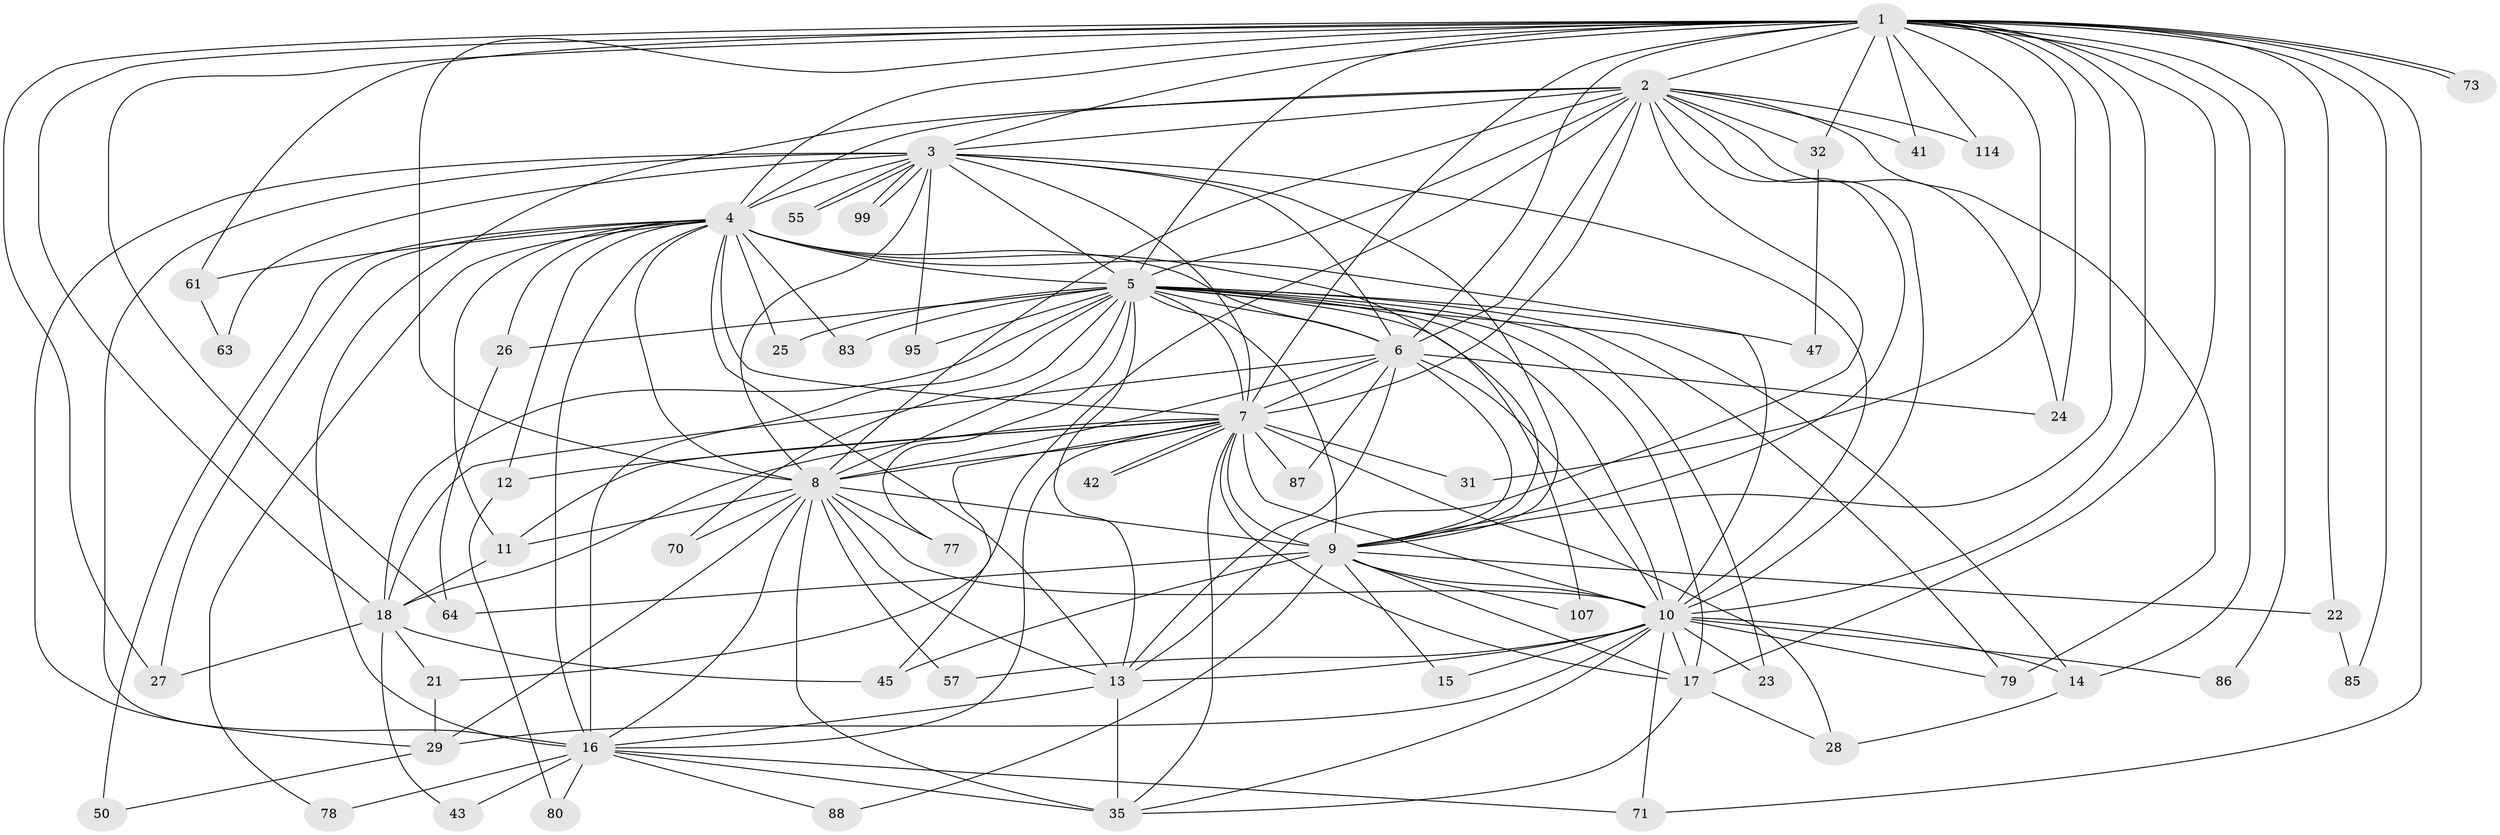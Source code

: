 // original degree distribution, {28: 0.008771929824561403, 18: 0.03508771929824561, 22: 0.017543859649122806, 32: 0.008771929824561403, 14: 0.008771929824561403, 27: 0.008771929824561403, 4: 0.08771929824561403, 3: 0.23684210526315788, 7: 0.017543859649122806, 2: 0.5263157894736842, 9: 0.017543859649122806, 5: 0.017543859649122806, 6: 0.008771929824561403}
// Generated by graph-tools (version 1.1) at 2025/14/03/09/25 04:14:05]
// undirected, 57 vertices, 169 edges
graph export_dot {
graph [start="1"]
  node [color=gray90,style=filled];
  1;
  2 [super="+30"];
  3;
  4 [super="+49"];
  5;
  6 [super="+112+34+56+93"];
  7 [super="+75+39+51+84+38+101"];
  8 [super="+54"];
  9 [super="+48"];
  10 [super="+66+40+62"];
  11;
  12;
  13 [super="+36+20"];
  14 [super="+82+72"];
  15;
  16 [super="+46+53+68"];
  17 [super="+103+44+90+69"];
  18 [super="+19+106"];
  21 [super="+59"];
  22;
  23;
  24;
  25;
  26;
  27;
  28;
  29 [super="+33"];
  31;
  32;
  35 [super="+37+67"];
  41;
  42;
  43;
  45 [super="+76"];
  47;
  50;
  55;
  57;
  61;
  63;
  64 [super="+102"];
  70;
  71;
  73;
  77;
  78;
  79 [super="+81"];
  80;
  83;
  85;
  86;
  87 [super="+92"];
  88;
  95;
  99;
  107;
  114;
  1 -- 2;
  1 -- 3;
  1 -- 4 [weight=2];
  1 -- 5;
  1 -- 6;
  1 -- 7;
  1 -- 8 [weight=2];
  1 -- 9;
  1 -- 10;
  1 -- 22;
  1 -- 24;
  1 -- 27;
  1 -- 31;
  1 -- 32;
  1 -- 41;
  1 -- 61;
  1 -- 64;
  1 -- 71;
  1 -- 73;
  1 -- 73;
  1 -- 85;
  1 -- 86;
  1 -- 114;
  1 -- 17;
  1 -- 14;
  1 -- 18;
  2 -- 3;
  2 -- 4;
  2 -- 5 [weight=2];
  2 -- 6;
  2 -- 7;
  2 -- 8;
  2 -- 9;
  2 -- 10;
  2 -- 16;
  2 -- 24;
  2 -- 32;
  2 -- 41;
  2 -- 45;
  2 -- 114;
  2 -- 13;
  2 -- 79;
  3 -- 4;
  3 -- 5;
  3 -- 6 [weight=2];
  3 -- 7;
  3 -- 8;
  3 -- 9;
  3 -- 10;
  3 -- 29;
  3 -- 55;
  3 -- 55;
  3 -- 63;
  3 -- 95;
  3 -- 99;
  3 -- 99;
  3 -- 16;
  4 -- 5 [weight=2];
  4 -- 6;
  4 -- 7 [weight=3];
  4 -- 8;
  4 -- 9;
  4 -- 10;
  4 -- 11;
  4 -- 12;
  4 -- 13 [weight=2];
  4 -- 16;
  4 -- 25;
  4 -- 26;
  4 -- 50;
  4 -- 61;
  4 -- 78;
  4 -- 83;
  4 -- 27;
  5 -- 6;
  5 -- 7 [weight=3];
  5 -- 8;
  5 -- 9 [weight=2];
  5 -- 10 [weight=4];
  5 -- 14;
  5 -- 17;
  5 -- 18;
  5 -- 23;
  5 -- 25;
  5 -- 26;
  5 -- 47;
  5 -- 70;
  5 -- 77;
  5 -- 79;
  5 -- 83;
  5 -- 95;
  5 -- 107;
  5 -- 13;
  5 -- 16;
  6 -- 7 [weight=2];
  6 -- 8;
  6 -- 9 [weight=2];
  6 -- 10;
  6 -- 18;
  6 -- 87;
  6 -- 24;
  6 -- 13;
  7 -- 8 [weight=2];
  7 -- 9;
  7 -- 10 [weight=4];
  7 -- 11;
  7 -- 12;
  7 -- 21 [weight=2];
  7 -- 28;
  7 -- 31;
  7 -- 35;
  7 -- 42;
  7 -- 42;
  7 -- 87 [weight=2];
  7 -- 17;
  7 -- 16;
  7 -- 18;
  8 -- 9;
  8 -- 10 [weight=2];
  8 -- 13 [weight=2];
  8 -- 57;
  8 -- 77;
  8 -- 16;
  8 -- 29;
  8 -- 70;
  8 -- 11;
  8 -- 35;
  9 -- 10 [weight=2];
  9 -- 15;
  9 -- 17;
  9 -- 22;
  9 -- 64;
  9 -- 88;
  9 -- 107;
  9 -- 45;
  10 -- 14;
  10 -- 15;
  10 -- 23;
  10 -- 29;
  10 -- 57;
  10 -- 71;
  10 -- 79;
  10 -- 86;
  10 -- 17;
  10 -- 35;
  10 -- 13;
  11 -- 18;
  12 -- 80;
  13 -- 35 [weight=2];
  13 -- 16;
  14 -- 28;
  16 -- 43;
  16 -- 78;
  16 -- 71;
  16 -- 88;
  16 -- 80;
  16 -- 35;
  17 -- 28;
  17 -- 35;
  18 -- 21;
  18 -- 27;
  18 -- 43;
  18 -- 45;
  21 -- 29;
  22 -- 85;
  26 -- 64;
  29 -- 50;
  32 -- 47;
  61 -- 63;
}
